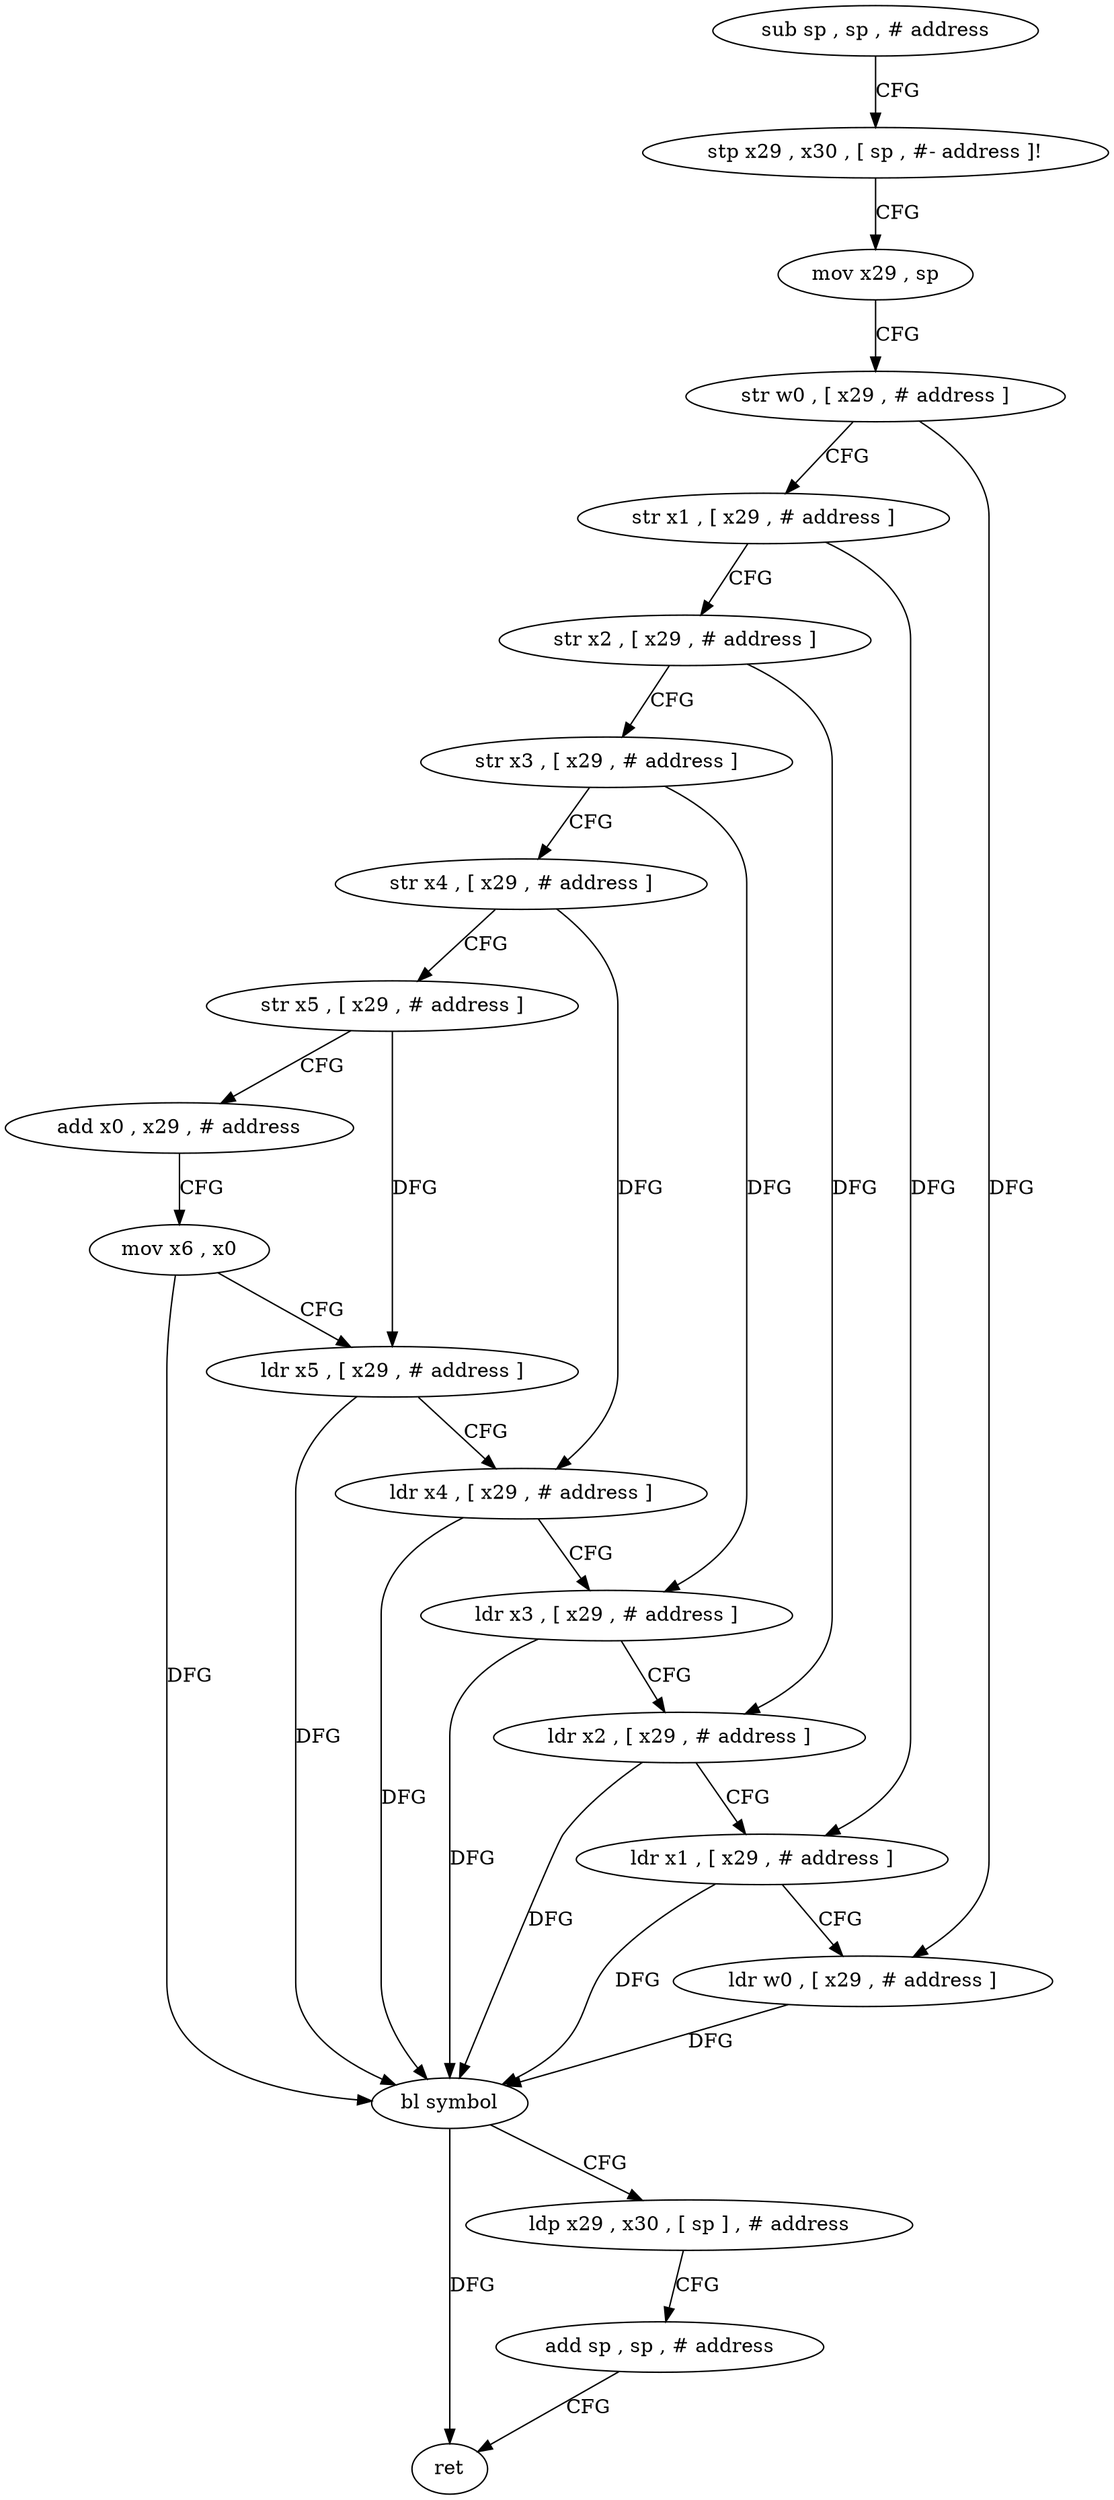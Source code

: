 digraph "func" {
"4299044" [label = "sub sp , sp , # address" ]
"4299048" [label = "stp x29 , x30 , [ sp , #- address ]!" ]
"4299052" [label = "mov x29 , sp" ]
"4299056" [label = "str w0 , [ x29 , # address ]" ]
"4299060" [label = "str x1 , [ x29 , # address ]" ]
"4299064" [label = "str x2 , [ x29 , # address ]" ]
"4299068" [label = "str x3 , [ x29 , # address ]" ]
"4299072" [label = "str x4 , [ x29 , # address ]" ]
"4299076" [label = "str x5 , [ x29 , # address ]" ]
"4299080" [label = "add x0 , x29 , # address" ]
"4299084" [label = "mov x6 , x0" ]
"4299088" [label = "ldr x5 , [ x29 , # address ]" ]
"4299092" [label = "ldr x4 , [ x29 , # address ]" ]
"4299096" [label = "ldr x3 , [ x29 , # address ]" ]
"4299100" [label = "ldr x2 , [ x29 , # address ]" ]
"4299104" [label = "ldr x1 , [ x29 , # address ]" ]
"4299108" [label = "ldr w0 , [ x29 , # address ]" ]
"4299112" [label = "bl symbol" ]
"4299116" [label = "ldp x29 , x30 , [ sp ] , # address" ]
"4299120" [label = "add sp , sp , # address" ]
"4299124" [label = "ret" ]
"4299044" -> "4299048" [ label = "CFG" ]
"4299048" -> "4299052" [ label = "CFG" ]
"4299052" -> "4299056" [ label = "CFG" ]
"4299056" -> "4299060" [ label = "CFG" ]
"4299056" -> "4299108" [ label = "DFG" ]
"4299060" -> "4299064" [ label = "CFG" ]
"4299060" -> "4299104" [ label = "DFG" ]
"4299064" -> "4299068" [ label = "CFG" ]
"4299064" -> "4299100" [ label = "DFG" ]
"4299068" -> "4299072" [ label = "CFG" ]
"4299068" -> "4299096" [ label = "DFG" ]
"4299072" -> "4299076" [ label = "CFG" ]
"4299072" -> "4299092" [ label = "DFG" ]
"4299076" -> "4299080" [ label = "CFG" ]
"4299076" -> "4299088" [ label = "DFG" ]
"4299080" -> "4299084" [ label = "CFG" ]
"4299084" -> "4299088" [ label = "CFG" ]
"4299084" -> "4299112" [ label = "DFG" ]
"4299088" -> "4299092" [ label = "CFG" ]
"4299088" -> "4299112" [ label = "DFG" ]
"4299092" -> "4299096" [ label = "CFG" ]
"4299092" -> "4299112" [ label = "DFG" ]
"4299096" -> "4299100" [ label = "CFG" ]
"4299096" -> "4299112" [ label = "DFG" ]
"4299100" -> "4299104" [ label = "CFG" ]
"4299100" -> "4299112" [ label = "DFG" ]
"4299104" -> "4299108" [ label = "CFG" ]
"4299104" -> "4299112" [ label = "DFG" ]
"4299108" -> "4299112" [ label = "DFG" ]
"4299112" -> "4299116" [ label = "CFG" ]
"4299112" -> "4299124" [ label = "DFG" ]
"4299116" -> "4299120" [ label = "CFG" ]
"4299120" -> "4299124" [ label = "CFG" ]
}
